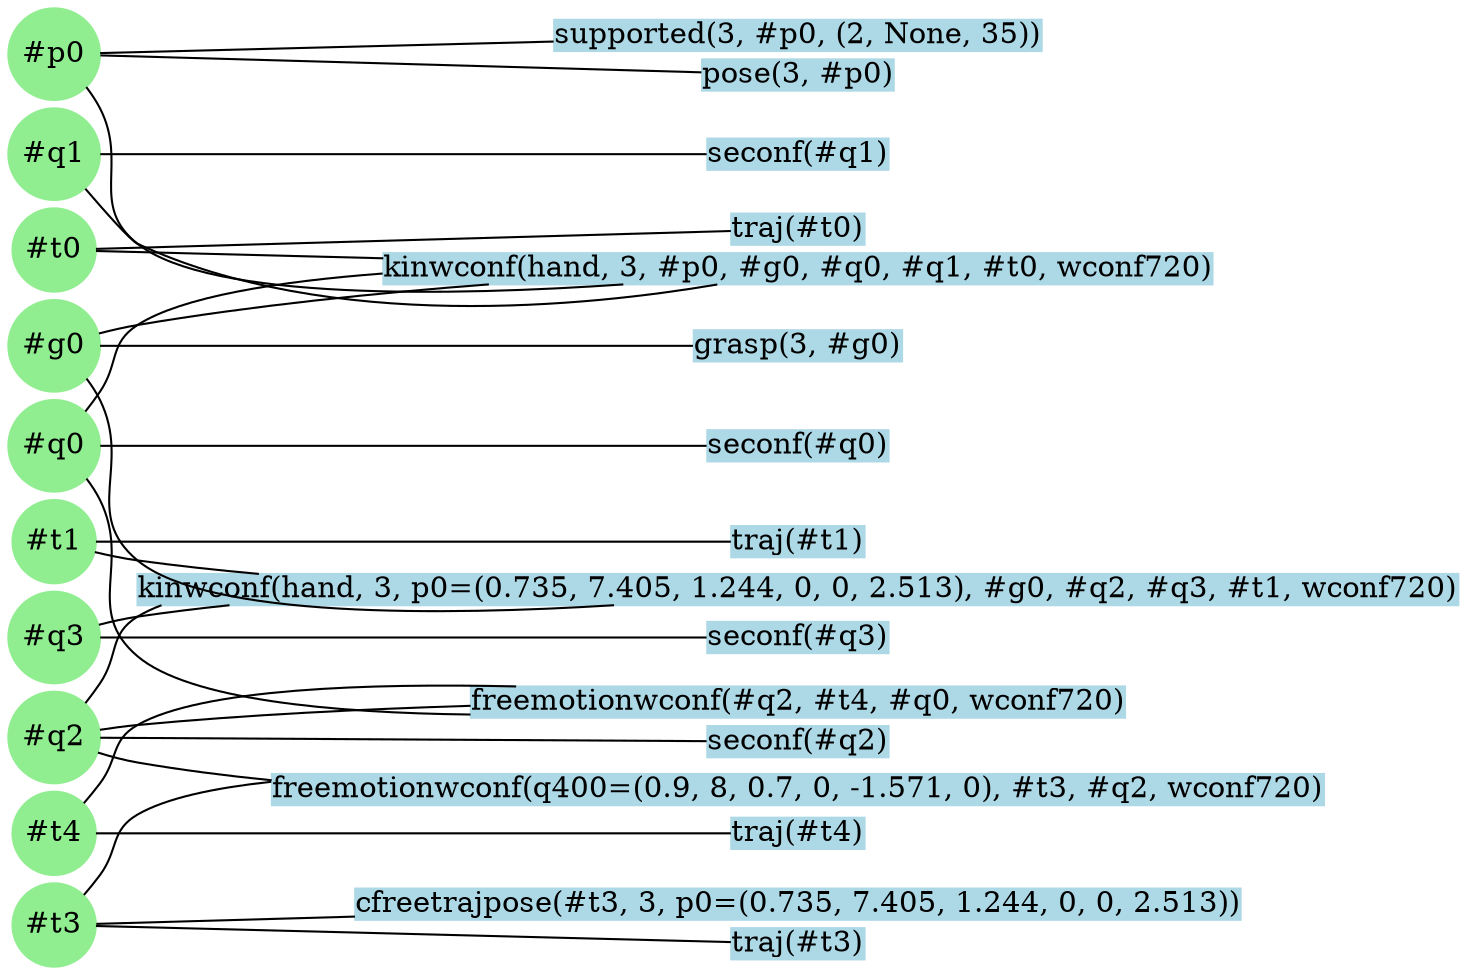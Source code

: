 strict graph "" {
	graph [bb="0,0,695.84,459.72",
		dpi=300,
		nodesep=0.05,
		outputMode=nodesfirst,
		rankdir=RL,
		ranksep=0.25
	];
	node [colorscheme=SVG,
		height=0.02,
		label="\N",
		margin=0,
		style=filled,
		width=0
	];
	edge [colorscheme=SVG];
	"kinwconf(hand, 3, #p0, #g0, #q0, #q1, #t0, wconf720)"	[color=LightBlue,
		height=0.20833,
		pos="378.84,333.8",
		shape=box,
		width=5.5278];
	"#p0"	[color=LightGreen,
		height=0.6089,
		pos="21.92,437.8",
		shape=circle,
		width=0.6089];
	"kinwconf(hand, 3, #p0, #g0, #q0, #q1, #t0, wconf720)" -- "#p0"	[pos="299.88,326.3 218.32,320.2 97.294,316.62 61.841,344.8 37.703,363.98 57.805,384.31 43.841,411.8 42.056,415.31 39.744,418.79 37.31,\
422.01"];
	"#g0"	[color=LightGreen,
		height=0.6089,
		pos="21.92,297.8",
		shape=circle,
		width=0.6089];
	"kinwconf(hand, 3, #p0, #g0, #q0, #q1, #t0, wconf720)" -- "#g0"	[pos="240.06,326.29 184.49,322.16 119.9,315.95 61.841,306.8 55.812,305.85 49.329,304.49 43.416,303.11"];
	"#q0"	[color=LightGreen,
		height=0.6089,
		pos="21.92,249.8",
		shape=circle,
		width=0.6089];
	"kinwconf(hand, 3, #p0, #g0, #q0, #q1, #t0, wconf720)" -- "#q0"	[pos="179.61,331.32 129.05,327.5 83,320.21 61.841,306.8 48.385,298.27 52.86,288.93 43.841,275.8 41.676,272.65 39.237,269.39 36.809,266.3"];
	"#q1"	[color=LightGreen,
		height=0.6089,
		pos="21.92,389.8",
		shape=circle,
		width=0.6089];
	"kinwconf(hand, 3, #p0, #g0, #q0, #q1, #t0, wconf720)" -- "#q1"	[pos="342.5,326.29 281.72,315.2 154.94,300.26 61.841,344.8 58.44,346.43 46.259,360.83 36.419,372.92"];
	"#t0"	[color=LightGreen,
		height=0.54997,
		pos="21.92,343.8",
		shape=circle,
		width=0.54997];
	"kinwconf(hand, 3, #p0, #g0, #q0, #q1, #t0, wconf720)" -- "#t0"	[pos="179.63,339.38 123.1,340.98 69.419,342.49 41.955,343.26"];
	"traj(#t1)"	[color=LightBlue,
		height=0.20833,
		pos="378.84,203.8",
		shape=box,
		width=0.88889];
	"#t1"	[color=LightGreen,
		height=0.54997,
		pos="21.92,203.8",
		shape=circle,
		width=0.54997];
	"traj(#t1)" -- "#t1"	[pos="346.65,203.8 274.93,203.8 99.986,203.8 41.967,203.8"];
	"freemotionwconf(q400=(0.9, 8, 0.7, 0, -1.571, 0), #t3, #q2, wconf720)"	[color=LightBlue,
		height=0.20833,
		pos="378.84,84.799",
		shape=box,
		width=7.0139];
	"#t3"	[color=LightGreen,
		height=0.54997,
		pos="21.92,19.799",
		shape=circle,
		width=0.54997];
	"freemotionwconf(q400=(0.9, 8, 0.7, 0, -1.571, 0), #t3, #q2, wconf720)" -- "#t3"	[pos="126.02,88.536 98.333,85.577 75.308,80.629 61.841,72.799 48.726,65.174 52.854,56.001 43.841,43.799 41.41,40.509 38.637,37.116 35.922,\
33.954"];
	"#q2"	[color=LightGreen,
		height=0.6089,
		pos="21.92,109.8",
		shape=circle,
		width=0.6089];
	"freemotionwconf(q400=(0.9, 8, 0.7, 0, -1.571, 0), #t3, #q2, wconf720)" -- "#q2"	[pos="126.07,86.482 104.25,88.766 82.594,91.807 61.841,95.799 55.353,97.047 48.502,99.206 42.386,101.46"];
	"supported(3, #p0, (2, None, 35))"	[color=LightBlue,
		height=0.20833,
		pos="378.84,446.8",
		shape=box,
		width=3.25];
	"supported(3, #p0, (2, None, 35))" -- "#p0"	[pos="261.63,443.85 182.98,441.86 86.049,439.4 44.014,438.33"];
	"kinwconf(hand, 3, p0=(0.735, 7.405, 1.244, 0, 0, 2.513), #g0, #q2, #q3, #t1, wconf720)"	[color=LightBlue,
		height=0.20833,
		pos="378.84,180.8",
		shape=box,
		width=8.8056];
	"kinwconf(hand, 3, p0=(0.735, 7.405, 1.244, 0, 0, 2.513), #g0, #q2, #q3, #t1, wconf720)" -- "#g0"	[pos="295.16,173.28 213.52,167.74 96.069,165.4 61.841,193.8 34.459,216.52 59.385,239.8 43.841,271.8 42.119,275.34 39.836,278.84 37.412,\
282.06"];
	"kinwconf(hand, 3, p0=(0.735, 7.405, 1.244, 0, 0, 2.513), #g0, #q2, #q3, #t1, wconf720)" -- "#t1"	[pos="105.58,188.34 90.757,189.89 76.1,191.7 61.841,193.8 54.939,194.82 47.49,196.56 40.975,198.32"];
	"kinwconf(hand, 3, p0=(0.735, 7.405, 1.244, 0, 0, 2.513), #g0, #q2, #q3, #t1, wconf720)" -- "#q2"	[pos="76.276,173.3 70.689,171.38 65.833,169.22 61.841,166.8 48.213,158.55 52.86,148.93 43.841,135.8 41.676,132.65 39.237,129.39 36.809,\
126.3"];
	"#q3"	[color=LightGreen,
		height=0.6089,
		pos="21.92,157.8",
		shape=circle,
		width=0.6089];
	"kinwconf(hand, 3, p0=(0.735, 7.405, 1.244, 0, 0, 2.513), #g0, #q2, #q3, #t1, wconf720)" -- "#q3"	[pos="120.1,173.29 100.34,171.52 80.748,169.38 61.841,166.8 55.794,165.97 49.305,164.65 43.393,163.27"];
	"cfreetrajpose(#t3, 3, p0=(0.735, 7.405, 1.244, 0, 0, 2.513))"	[color=LightBlue,
		height=0.20833,
		pos="378.84,29.799",
		shape=box,
		width=5.9028];
	"cfreetrajpose(#t3, 3, p0=(0.735, 7.405, 1.244, 0, 0, 2.513))" -- "#t3"	[pos="166.26,23.838 114.6,22.382 66.943,21.039 41.717,20.329"];
	"seconf(#q0)"	[color=LightBlue,
		height=0.20833,
		pos="378.84,249.8",
		shape=box,
		width=1.2083];
	"seconf(#q0)" -- "#q0"	[pos="335.03,249.8 258.51,249.8 100.99,249.8 44.044,249.8"];
	"traj(#t0)"	[color=LightBlue,
		height=0.20833,
		pos="378.84,352.8",
		shape=box,
		width=0.88889];
	"traj(#t0)" -- "#t0"	[pos="346.65,352.01 274.93,350.19 99.986,345.75 41.967,344.28"];
	"pose(3, #p0)"	[color=LightBlue,
		height=0.20833,
		pos="378.84,427.8",
		shape=box,
		width=1.2778];
	"pose(3, #p0)" -- "#p0"	[pos="332.53,429.08 255.16,431.26 100.48,435.61 44.103,437.2"];
	"seconf(#q3)"	[color=LightBlue,
		height=0.20833,
		pos="378.84,157.8",
		shape=box,
		width=1.2083];
	"seconf(#q3)" -- "#q3"	[pos="335.03,157.8 258.51,157.8 100.99,157.8 44.044,157.8"];
	"traj(#t4)"	[color=LightBlue,
		height=0.20833,
		pos="378.84,63.799",
		shape=box,
		width=0.88889];
	"#t4"	[color=LightGreen,
		height=0.54997,
		pos="21.92,63.799",
		shape=circle,
		width=0.54997];
	"traj(#t4)" -- "#t4"	[pos="346.65,63.799 274.93,63.799 99.986,63.799 41.967,63.799"];
	"freemotionwconf(#q2, #t4, #q0, wconf720)"	[color=LightBlue,
		height=0.20833,
		pos="378.84,124.8",
		shape=box,
		width=4.3611];
	"freemotionwconf(#q2, #t4, #q0, wconf720)" -- "#q0"	[pos="221.62,119.32 154.74,120.31 86.391,126.89 61.841,147.8 35.413,170.31 59.097,192.62 43.841,223.8 42.109,227.34 39.821,230.83 37.395,\
234.05"];
	"freemotionwconf(#q2, #t4, #q0, wconf720)" -- "#q2"	[pos="221.47,120.07 170.55,118.21 113.77,115.79 61.841,112.8 56.022,112.46 49.72,112.02 43.917,111.57"];
	"freemotionwconf(#q2, #t4, #q0, wconf720)" -- "#t4"	[pos="345.41,132.36 285.35,144.56 154.49,162.5 61.841,112.8 49.775,106.33 52.348,98.527 43.841,87.799 41.299,84.594 38.479,81.237 35.753,\
78.083"];
	"seconf(#q2)"	[color=LightBlue,
		height=0.20833,
		pos="378.84,105.8",
		shape=box,
		width=1.2083];
	"seconf(#q2)" -- "#q2"	[pos="335.03,106.28 258.51,107.14 100.99,108.92 44.044,109.56"];
	"seconf(#q1)"	[color=LightBlue,
		height=0.20833,
		pos="378.84,389.8",
		shape=box,
		width=1.2083];
	"seconf(#q1)" -- "#q1"	[pos="335.03,389.8 258.51,389.8 100.99,389.8 44.044,389.8"];
	"grasp(3, #g0)"	[color=LightBlue,
		height=0.20833,
		pos="378.84,297.8",
		shape=box,
		width=1.3889];
	"grasp(3, #g0)" -- "#g0"	[pos="328.49,297.8 249.82,297.8 99.244,297.8 43.953,297.8"];
	"traj(#t3)"	[color=LightBlue,
		height=0.20833,
		pos="378.84,10.799",
		shape=box,
		width=0.88889];
	"traj(#t3)" -- "#t3"	[pos="346.65,11.59 274.93,13.408 99.986,17.845 41.967,19.316"];
}

